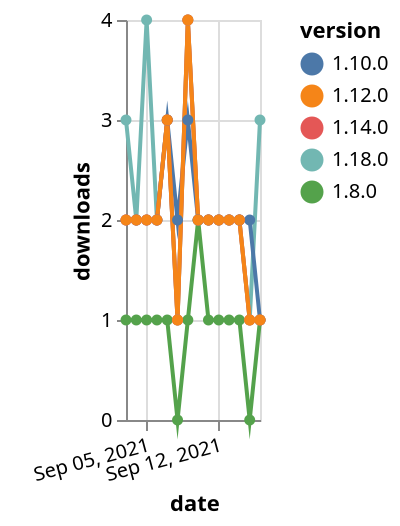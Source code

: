 {"$schema": "https://vega.github.io/schema/vega-lite/v5.json", "description": "A simple bar chart with embedded data.", "data": {"values": [{"date": "2021-09-03", "total": 227, "delta": 3, "version": "1.18.0"}, {"date": "2021-09-04", "total": 229, "delta": 2, "version": "1.18.0"}, {"date": "2021-09-05", "total": 233, "delta": 4, "version": "1.18.0"}, {"date": "2021-09-06", "total": 235, "delta": 2, "version": "1.18.0"}, {"date": "2021-09-07", "total": 238, "delta": 3, "version": "1.18.0"}, {"date": "2021-09-08", "total": 239, "delta": 1, "version": "1.18.0"}, {"date": "2021-09-09", "total": 243, "delta": 4, "version": "1.18.0"}, {"date": "2021-09-10", "total": 245, "delta": 2, "version": "1.18.0"}, {"date": "2021-09-11", "total": 247, "delta": 2, "version": "1.18.0"}, {"date": "2021-09-12", "total": 249, "delta": 2, "version": "1.18.0"}, {"date": "2021-09-13", "total": 251, "delta": 2, "version": "1.18.0"}, {"date": "2021-09-14", "total": 253, "delta": 2, "version": "1.18.0"}, {"date": "2021-09-15", "total": 254, "delta": 1, "version": "1.18.0"}, {"date": "2021-09-16", "total": 257, "delta": 3, "version": "1.18.0"}, {"date": "2021-09-03", "total": 246, "delta": 1, "version": "1.8.0"}, {"date": "2021-09-04", "total": 247, "delta": 1, "version": "1.8.0"}, {"date": "2021-09-05", "total": 248, "delta": 1, "version": "1.8.0"}, {"date": "2021-09-06", "total": 249, "delta": 1, "version": "1.8.0"}, {"date": "2021-09-07", "total": 250, "delta": 1, "version": "1.8.0"}, {"date": "2021-09-08", "total": 250, "delta": 0, "version": "1.8.0"}, {"date": "2021-09-09", "total": 251, "delta": 1, "version": "1.8.0"}, {"date": "2021-09-10", "total": 253, "delta": 2, "version": "1.8.0"}, {"date": "2021-09-11", "total": 254, "delta": 1, "version": "1.8.0"}, {"date": "2021-09-12", "total": 255, "delta": 1, "version": "1.8.0"}, {"date": "2021-09-13", "total": 256, "delta": 1, "version": "1.8.0"}, {"date": "2021-09-14", "total": 257, "delta": 1, "version": "1.8.0"}, {"date": "2021-09-15", "total": 257, "delta": 0, "version": "1.8.0"}, {"date": "2021-09-16", "total": 258, "delta": 1, "version": "1.8.0"}, {"date": "2021-09-03", "total": 1624, "delta": 2, "version": "1.10.0"}, {"date": "2021-09-04", "total": 1626, "delta": 2, "version": "1.10.0"}, {"date": "2021-09-05", "total": 1628, "delta": 2, "version": "1.10.0"}, {"date": "2021-09-06", "total": 1630, "delta": 2, "version": "1.10.0"}, {"date": "2021-09-07", "total": 1633, "delta": 3, "version": "1.10.0"}, {"date": "2021-09-08", "total": 1635, "delta": 2, "version": "1.10.0"}, {"date": "2021-09-09", "total": 1638, "delta": 3, "version": "1.10.0"}, {"date": "2021-09-10", "total": 1640, "delta": 2, "version": "1.10.0"}, {"date": "2021-09-11", "total": 1642, "delta": 2, "version": "1.10.0"}, {"date": "2021-09-12", "total": 1644, "delta": 2, "version": "1.10.0"}, {"date": "2021-09-13", "total": 1646, "delta": 2, "version": "1.10.0"}, {"date": "2021-09-14", "total": 1648, "delta": 2, "version": "1.10.0"}, {"date": "2021-09-15", "total": 1650, "delta": 2, "version": "1.10.0"}, {"date": "2021-09-16", "total": 1651, "delta": 1, "version": "1.10.0"}, {"date": "2021-09-03", "total": 998, "delta": 2, "version": "1.14.0"}, {"date": "2021-09-04", "total": 1000, "delta": 2, "version": "1.14.0"}, {"date": "2021-09-05", "total": 1002, "delta": 2, "version": "1.14.0"}, {"date": "2021-09-06", "total": 1004, "delta": 2, "version": "1.14.0"}, {"date": "2021-09-07", "total": 1007, "delta": 3, "version": "1.14.0"}, {"date": "2021-09-08", "total": 1008, "delta": 1, "version": "1.14.0"}, {"date": "2021-09-09", "total": 1012, "delta": 4, "version": "1.14.0"}, {"date": "2021-09-10", "total": 1014, "delta": 2, "version": "1.14.0"}, {"date": "2021-09-11", "total": 1016, "delta": 2, "version": "1.14.0"}, {"date": "2021-09-12", "total": 1018, "delta": 2, "version": "1.14.0"}, {"date": "2021-09-13", "total": 1020, "delta": 2, "version": "1.14.0"}, {"date": "2021-09-14", "total": 1022, "delta": 2, "version": "1.14.0"}, {"date": "2021-09-15", "total": 1023, "delta": 1, "version": "1.14.0"}, {"date": "2021-09-16", "total": 1024, "delta": 1, "version": "1.14.0"}, {"date": "2021-09-03", "total": 1457, "delta": 2, "version": "1.12.0"}, {"date": "2021-09-04", "total": 1459, "delta": 2, "version": "1.12.0"}, {"date": "2021-09-05", "total": 1461, "delta": 2, "version": "1.12.0"}, {"date": "2021-09-06", "total": 1463, "delta": 2, "version": "1.12.0"}, {"date": "2021-09-07", "total": 1466, "delta": 3, "version": "1.12.0"}, {"date": "2021-09-08", "total": 1467, "delta": 1, "version": "1.12.0"}, {"date": "2021-09-09", "total": 1471, "delta": 4, "version": "1.12.0"}, {"date": "2021-09-10", "total": 1473, "delta": 2, "version": "1.12.0"}, {"date": "2021-09-11", "total": 1475, "delta": 2, "version": "1.12.0"}, {"date": "2021-09-12", "total": 1477, "delta": 2, "version": "1.12.0"}, {"date": "2021-09-13", "total": 1479, "delta": 2, "version": "1.12.0"}, {"date": "2021-09-14", "total": 1481, "delta": 2, "version": "1.12.0"}, {"date": "2021-09-15", "total": 1482, "delta": 1, "version": "1.12.0"}, {"date": "2021-09-16", "total": 1483, "delta": 1, "version": "1.12.0"}]}, "width": "container", "mark": {"type": "line", "point": {"filled": true}}, "encoding": {"x": {"field": "date", "type": "temporal", "timeUnit": "yearmonthdate", "title": "date", "axis": {"labelAngle": -15}}, "y": {"field": "delta", "type": "quantitative", "title": "downloads"}, "color": {"field": "version", "type": "nominal"}, "tooltip": {"field": "delta"}}}
